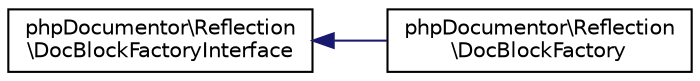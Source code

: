 digraph "Graphical Class Hierarchy"
{
  edge [fontname="Helvetica",fontsize="10",labelfontname="Helvetica",labelfontsize="10"];
  node [fontname="Helvetica",fontsize="10",shape=record];
  rankdir="LR";
  Node0 [label="phpDocumentor\\Reflection\l\\DocBlockFactoryInterface",height=0.2,width=0.4,color="black", fillcolor="white", style="filled",URL="$interfacephpDocumentor_1_1Reflection_1_1DocBlockFactoryInterface.html"];
  Node0 -> Node1 [dir="back",color="midnightblue",fontsize="10",style="solid",fontname="Helvetica"];
  Node1 [label="phpDocumentor\\Reflection\l\\DocBlockFactory",height=0.2,width=0.4,color="black", fillcolor="white", style="filled",URL="$classphpDocumentor_1_1Reflection_1_1DocBlockFactory.html"];
}
